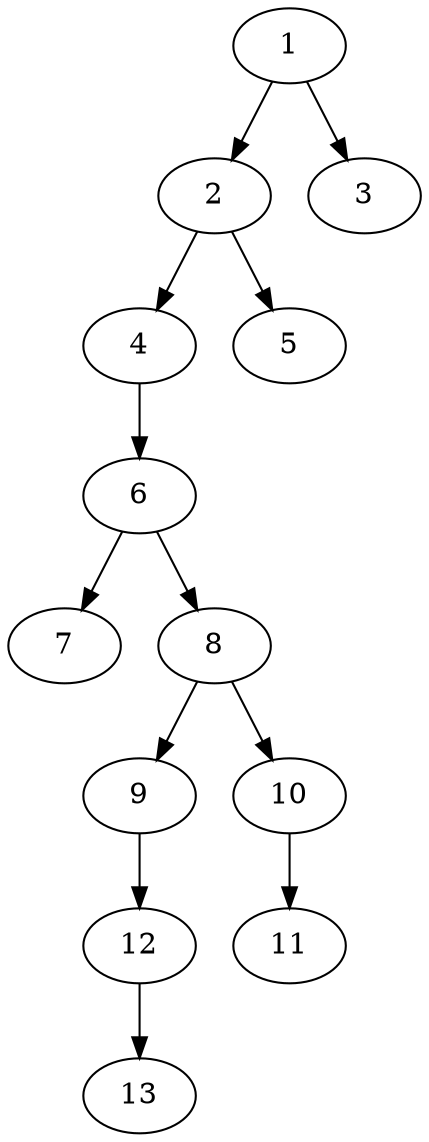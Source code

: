 // DAG (tier=1-easy, mode=compute, n=13, ccr=0.267, fat=0.398, density=0.305, regular=0.757, jump=0.092, mindata=262144, maxdata=2097152)
// DAG automatically generated by daggen at Sun Aug 24 16:33:32 2025
// /home/ermia/Project/Environments/daggen/bin/daggen --dot --ccr 0.267 --fat 0.398 --regular 0.757 --density 0.305 --jump 0.092 --mindata 262144 --maxdata 2097152 -n 13 
digraph G {
  1 [size="611735186635227136", alpha="0.16", expect_size="305867593317613568"]
  1 -> 2 [size ="5764995350528"]
  1 -> 3 [size ="5764995350528"]
  2 [size="3618078679186615", alpha="0.05", expect_size="1809039339593307"]
  2 -> 4 [size ="5051418411008"]
  2 -> 5 [size ="5051418411008"]
  3 [size="590242074310422", alpha="0.00", expect_size="295121037155211"]
  4 [size="243125885341287", alpha="0.03", expect_size="121562942670643"]
  4 -> 6 [size ="4896396935168"]
  5 [size="30402716001098924", alpha="0.00", expect_size="15201358000549462"]
  6 [size="337709615545028", alpha="0.11", expect_size="168854807772514"]
  6 -> 7 [size ="9195667587072"]
  6 -> 8 [size ="9195667587072"]
  7 [size="6062132106913431", alpha="0.06", expect_size="3031066053456715"]
  8 [size="59781976593950", alpha="0.09", expect_size="29890988296975"]
  8 -> 9 [size ="1775029452800"]
  8 -> 10 [size ="1775029452800"]
  9 [size="1367690141652484096", alpha="0.15", expect_size="683845070826242048"]
  9 -> 12 [size ="9857084162048"]
  10 [size="1470896383706795", alpha="0.09", expect_size="735448191853397"]
  10 -> 11 [size ="31473797169152"]
  11 [size="1169892600799297536", alpha="0.14", expect_size="584946300399648768"]
  12 [size="5764455729226317824", alpha="0.10", expect_size="2882227864613158912"]
  12 -> 13 [size ="25719480516608"]
  13 [size="1104950385806271", alpha="0.04", expect_size="552475192903135"]
}